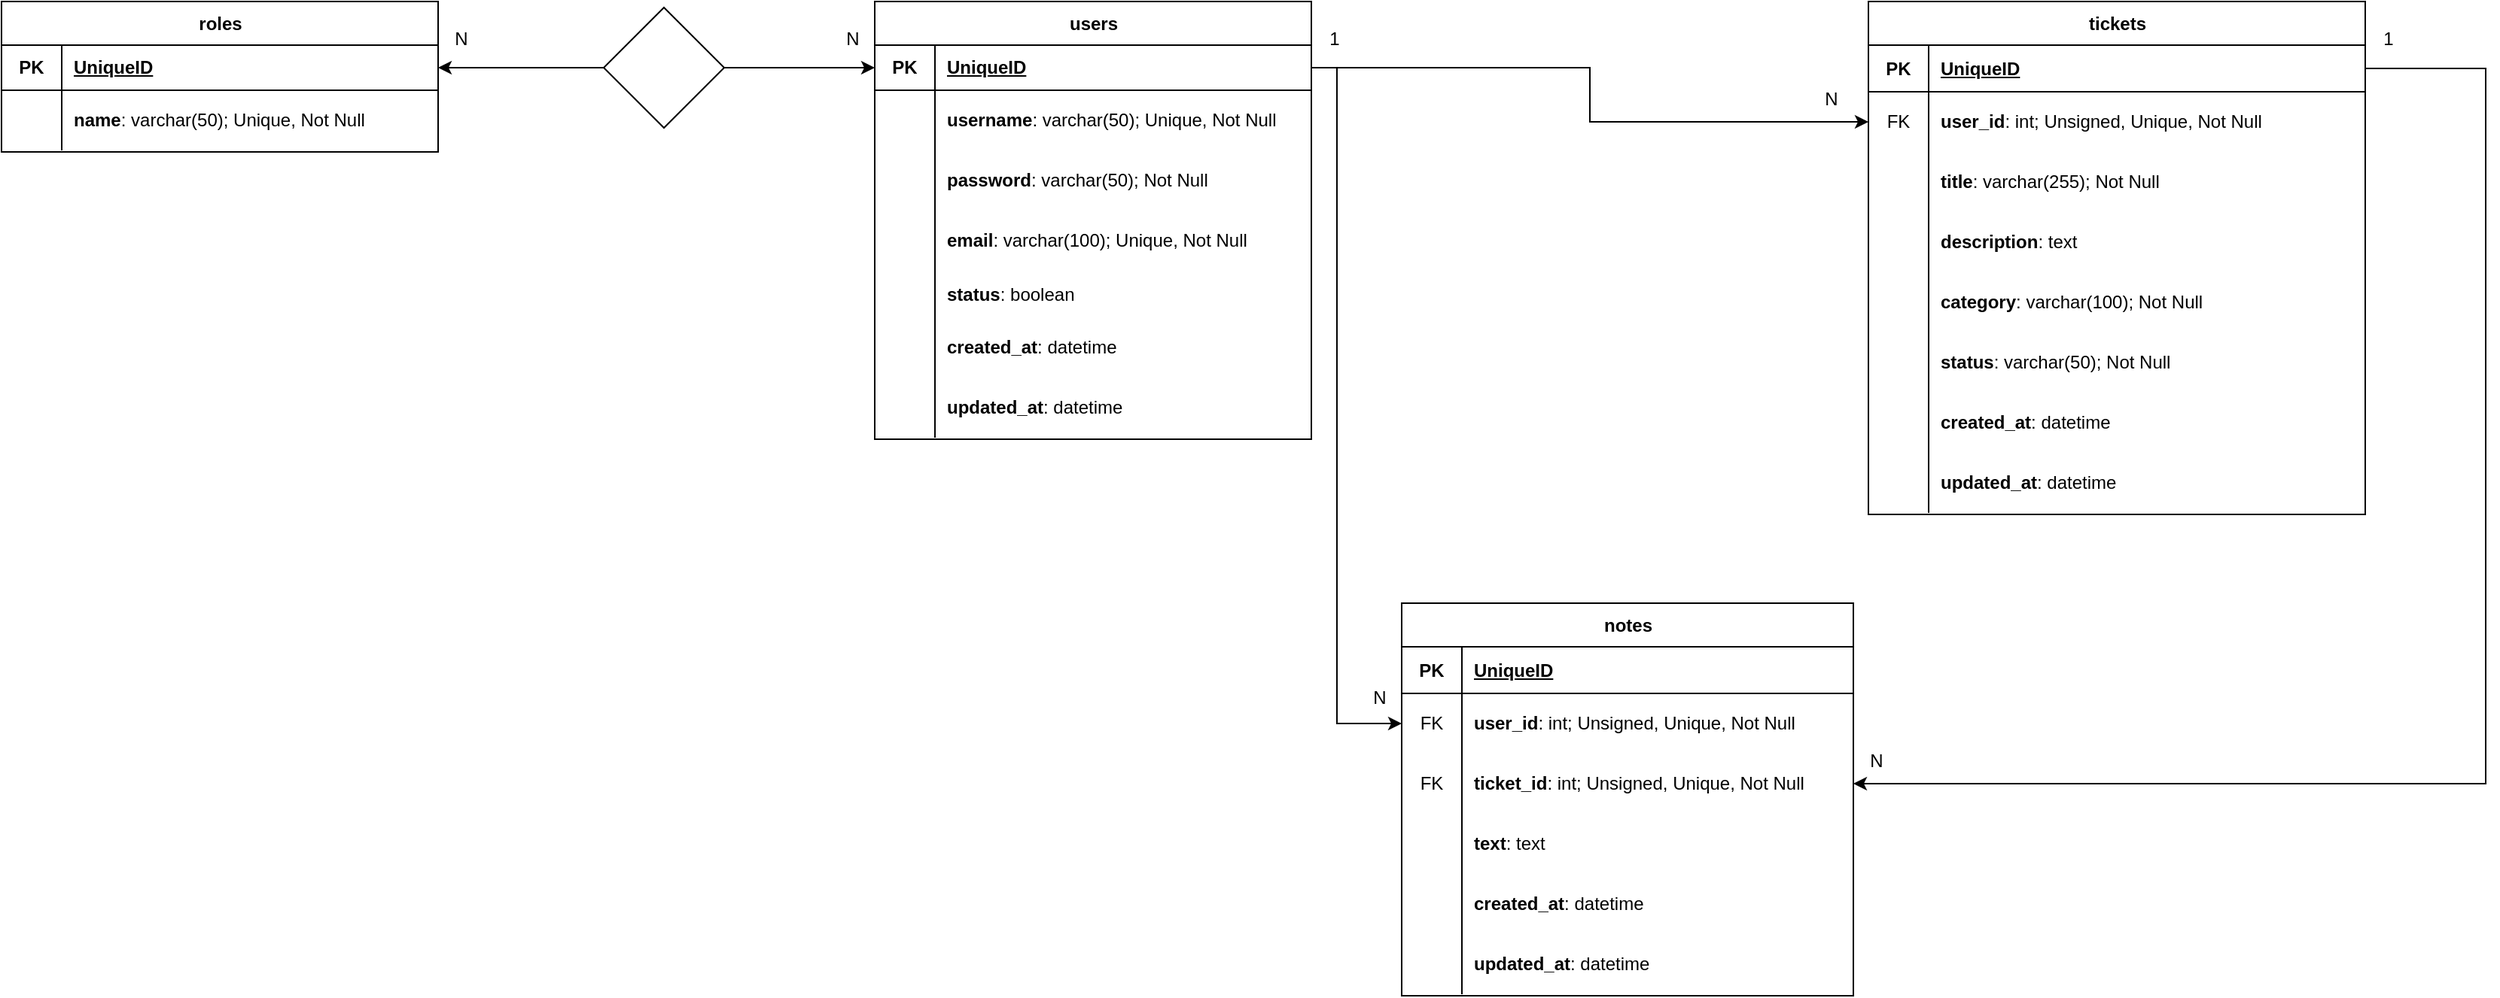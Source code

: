 <mxfile version="24.7.16">
  <diagram name="Pagina-1" id="aKcn8x8YRmhTOAxsy4Pp">
    <mxGraphModel dx="2117" dy="522" grid="1" gridSize="10" guides="1" tooltips="1" connect="1" arrows="1" fold="1" page="1" pageScale="1" pageWidth="827" pageHeight="1169" math="0" shadow="0">
      <root>
        <mxCell id="0" />
        <mxCell id="1" parent="0" />
        <mxCell id="Iv4Y6c-sv0pPElinfw1h-1" value="users" style="shape=table;startSize=29;container=1;collapsible=1;childLayout=tableLayout;fixedRows=1;rowLines=0;fontStyle=1;align=center;resizeLast=1;html=1;" parent="1" vertex="1">
          <mxGeometry x="140" y="160" width="290" height="291" as="geometry">
            <mxRectangle x="140" y="160" width="90" height="30" as="alternateBounds" />
          </mxGeometry>
        </mxCell>
        <mxCell id="Iv4Y6c-sv0pPElinfw1h-2" value="" style="shape=tableRow;horizontal=0;startSize=0;swimlaneHead=0;swimlaneBody=0;fillColor=none;collapsible=0;dropTarget=0;points=[[0,0.5],[1,0.5]];portConstraint=eastwest;top=0;left=0;right=0;bottom=1;" parent="Iv4Y6c-sv0pPElinfw1h-1" vertex="1">
          <mxGeometry y="29" width="290" height="30" as="geometry" />
        </mxCell>
        <mxCell id="Iv4Y6c-sv0pPElinfw1h-3" value="PK" style="shape=partialRectangle;connectable=0;fillColor=none;top=0;left=0;bottom=0;right=0;fontStyle=1;overflow=hidden;whiteSpace=wrap;html=1;" parent="Iv4Y6c-sv0pPElinfw1h-2" vertex="1">
          <mxGeometry width="40" height="30" as="geometry">
            <mxRectangle width="40" height="30" as="alternateBounds" />
          </mxGeometry>
        </mxCell>
        <mxCell id="Iv4Y6c-sv0pPElinfw1h-4" value="UniqueID" style="shape=partialRectangle;connectable=0;fillColor=none;top=0;left=0;bottom=0;right=0;align=left;spacingLeft=6;fontStyle=5;overflow=hidden;whiteSpace=wrap;html=1;" parent="Iv4Y6c-sv0pPElinfw1h-2" vertex="1">
          <mxGeometry x="40" width="250" height="30" as="geometry">
            <mxRectangle width="250" height="30" as="alternateBounds" />
          </mxGeometry>
        </mxCell>
        <mxCell id="Iv4Y6c-sv0pPElinfw1h-11" value="" style="shape=tableRow;horizontal=0;startSize=0;swimlaneHead=0;swimlaneBody=0;fillColor=none;collapsible=0;dropTarget=0;points=[[0,0.5],[1,0.5]];portConstraint=eastwest;top=0;left=0;right=0;bottom=0;" parent="Iv4Y6c-sv0pPElinfw1h-1" vertex="1">
          <mxGeometry y="59" width="290" height="40" as="geometry" />
        </mxCell>
        <mxCell id="Iv4Y6c-sv0pPElinfw1h-12" value="" style="shape=partialRectangle;connectable=0;fillColor=none;top=0;left=0;bottom=0;right=0;editable=1;overflow=hidden;whiteSpace=wrap;html=1;" parent="Iv4Y6c-sv0pPElinfw1h-11" vertex="1">
          <mxGeometry width="40" height="40" as="geometry">
            <mxRectangle width="40" height="40" as="alternateBounds" />
          </mxGeometry>
        </mxCell>
        <mxCell id="Iv4Y6c-sv0pPElinfw1h-13" value="&lt;b&gt;username&lt;/b&gt;: varchar(50); Unique, Not Null" style="shape=partialRectangle;connectable=0;fillColor=none;top=0;left=0;bottom=0;right=0;align=left;spacingLeft=6;overflow=hidden;whiteSpace=wrap;html=1;" parent="Iv4Y6c-sv0pPElinfw1h-11" vertex="1">
          <mxGeometry x="40" width="250" height="40" as="geometry">
            <mxRectangle width="250" height="40" as="alternateBounds" />
          </mxGeometry>
        </mxCell>
        <mxCell id="NXR6JBSU_rp42rxbyrZH-33" value="" style="shape=tableRow;horizontal=0;startSize=0;swimlaneHead=0;swimlaneBody=0;fillColor=none;collapsible=0;dropTarget=0;points=[[0,0.5],[1,0.5]];portConstraint=eastwest;top=0;left=0;right=0;bottom=0;" vertex="1" parent="Iv4Y6c-sv0pPElinfw1h-1">
          <mxGeometry y="99" width="290" height="40" as="geometry" />
        </mxCell>
        <mxCell id="NXR6JBSU_rp42rxbyrZH-34" value="" style="shape=partialRectangle;connectable=0;fillColor=none;top=0;left=0;bottom=0;right=0;editable=1;overflow=hidden;whiteSpace=wrap;html=1;" vertex="1" parent="NXR6JBSU_rp42rxbyrZH-33">
          <mxGeometry width="40" height="40" as="geometry">
            <mxRectangle width="40" height="40" as="alternateBounds" />
          </mxGeometry>
        </mxCell>
        <mxCell id="NXR6JBSU_rp42rxbyrZH-35" value="&lt;b&gt;password&lt;/b&gt;: varchar(50); Not Null&amp;nbsp; &amp;nbsp;" style="shape=partialRectangle;connectable=0;fillColor=none;top=0;left=0;bottom=0;right=0;align=left;spacingLeft=6;overflow=hidden;whiteSpace=wrap;html=1;" vertex="1" parent="NXR6JBSU_rp42rxbyrZH-33">
          <mxGeometry x="40" width="250" height="40" as="geometry">
            <mxRectangle width="250" height="40" as="alternateBounds" />
          </mxGeometry>
        </mxCell>
        <mxCell id="NXR6JBSU_rp42rxbyrZH-36" value="" style="shape=tableRow;horizontal=0;startSize=0;swimlaneHead=0;swimlaneBody=0;fillColor=none;collapsible=0;dropTarget=0;points=[[0,0.5],[1,0.5]];portConstraint=eastwest;top=0;left=0;right=0;bottom=0;" vertex="1" parent="Iv4Y6c-sv0pPElinfw1h-1">
          <mxGeometry y="139" width="290" height="40" as="geometry" />
        </mxCell>
        <mxCell id="NXR6JBSU_rp42rxbyrZH-37" value="" style="shape=partialRectangle;connectable=0;fillColor=none;top=0;left=0;bottom=0;right=0;editable=1;overflow=hidden;whiteSpace=wrap;html=1;" vertex="1" parent="NXR6JBSU_rp42rxbyrZH-36">
          <mxGeometry width="40" height="40" as="geometry">
            <mxRectangle width="40" height="40" as="alternateBounds" />
          </mxGeometry>
        </mxCell>
        <mxCell id="NXR6JBSU_rp42rxbyrZH-38" value="&lt;b&gt;email&lt;/b&gt;: varchar(100); Unique, Not Null&amp;nbsp; &amp;nbsp;" style="shape=partialRectangle;connectable=0;fillColor=none;top=0;left=0;bottom=0;right=0;align=left;spacingLeft=6;overflow=hidden;whiteSpace=wrap;html=1;" vertex="1" parent="NXR6JBSU_rp42rxbyrZH-36">
          <mxGeometry x="40" width="250" height="40" as="geometry">
            <mxRectangle width="250" height="40" as="alternateBounds" />
          </mxGeometry>
        </mxCell>
        <mxCell id="Iv4Y6c-sv0pPElinfw1h-14" value="" style="shape=tableRow;horizontal=0;startSize=0;swimlaneHead=0;swimlaneBody=0;fillColor=none;collapsible=0;dropTarget=0;points=[[0,0.5],[1,0.5]];portConstraint=eastwest;top=0;left=0;right=0;bottom=0;" parent="Iv4Y6c-sv0pPElinfw1h-1" vertex="1">
          <mxGeometry y="179" width="290" height="31" as="geometry" />
        </mxCell>
        <mxCell id="Iv4Y6c-sv0pPElinfw1h-15" value="" style="shape=partialRectangle;connectable=0;fillColor=none;top=0;left=0;bottom=0;right=0;editable=1;overflow=hidden;whiteSpace=wrap;html=1;" parent="Iv4Y6c-sv0pPElinfw1h-14" vertex="1">
          <mxGeometry width="40" height="31" as="geometry">
            <mxRectangle width="40" height="31" as="alternateBounds" />
          </mxGeometry>
        </mxCell>
        <mxCell id="Iv4Y6c-sv0pPElinfw1h-16" value="&lt;b&gt;status&lt;/b&gt;:&lt;b&gt;&amp;nbsp;&lt;/b&gt;boolean" style="shape=partialRectangle;connectable=0;fillColor=none;top=0;left=0;bottom=0;right=0;align=left;spacingLeft=6;overflow=hidden;whiteSpace=wrap;html=1;" parent="Iv4Y6c-sv0pPElinfw1h-14" vertex="1">
          <mxGeometry x="40" width="250" height="31" as="geometry">
            <mxRectangle width="250" height="31" as="alternateBounds" />
          </mxGeometry>
        </mxCell>
        <mxCell id="Iv4Y6c-sv0pPElinfw1h-17" value="" style="shape=tableRow;horizontal=0;startSize=0;swimlaneHead=0;swimlaneBody=0;fillColor=none;collapsible=0;dropTarget=0;points=[[0,0.5],[1,0.5]];portConstraint=eastwest;top=0;left=0;right=0;bottom=0;" parent="Iv4Y6c-sv0pPElinfw1h-1" vertex="1">
          <mxGeometry y="210" width="290" height="40" as="geometry" />
        </mxCell>
        <mxCell id="Iv4Y6c-sv0pPElinfw1h-18" value="" style="shape=partialRectangle;connectable=0;fillColor=none;top=0;left=0;bottom=0;right=0;editable=1;overflow=hidden;whiteSpace=wrap;html=1;" parent="Iv4Y6c-sv0pPElinfw1h-17" vertex="1">
          <mxGeometry width="40" height="40" as="geometry">
            <mxRectangle width="40" height="40" as="alternateBounds" />
          </mxGeometry>
        </mxCell>
        <mxCell id="Iv4Y6c-sv0pPElinfw1h-19" value="&lt;b&gt;created_at&lt;/b&gt;: datetime&amp;nbsp;&amp;nbsp;" style="shape=partialRectangle;connectable=0;fillColor=none;top=0;left=0;bottom=0;right=0;align=left;spacingLeft=6;overflow=hidden;whiteSpace=wrap;html=1;" parent="Iv4Y6c-sv0pPElinfw1h-17" vertex="1">
          <mxGeometry x="40" width="250" height="40" as="geometry">
            <mxRectangle width="250" height="40" as="alternateBounds" />
          </mxGeometry>
        </mxCell>
        <mxCell id="Iv4Y6c-sv0pPElinfw1h-20" value="" style="shape=tableRow;horizontal=0;startSize=0;swimlaneHead=0;swimlaneBody=0;fillColor=none;collapsible=0;dropTarget=0;points=[[0,0.5],[1,0.5]];portConstraint=eastwest;top=0;left=0;right=0;bottom=0;" parent="Iv4Y6c-sv0pPElinfw1h-1" vertex="1">
          <mxGeometry y="250" width="290" height="40" as="geometry" />
        </mxCell>
        <mxCell id="Iv4Y6c-sv0pPElinfw1h-21" value="" style="shape=partialRectangle;connectable=0;fillColor=none;top=0;left=0;bottom=0;right=0;editable=1;overflow=hidden;whiteSpace=wrap;html=1;" parent="Iv4Y6c-sv0pPElinfw1h-20" vertex="1">
          <mxGeometry width="40" height="40" as="geometry">
            <mxRectangle width="40" height="40" as="alternateBounds" />
          </mxGeometry>
        </mxCell>
        <mxCell id="Iv4Y6c-sv0pPElinfw1h-22" value="&lt;b&gt;updated_at&lt;/b&gt;: datetime&amp;nbsp; &amp;nbsp;" style="shape=partialRectangle;connectable=0;fillColor=none;top=0;left=0;bottom=0;right=0;align=left;spacingLeft=6;overflow=hidden;whiteSpace=wrap;html=1;" parent="Iv4Y6c-sv0pPElinfw1h-20" vertex="1">
          <mxGeometry x="40" width="250" height="40" as="geometry">
            <mxRectangle width="250" height="40" as="alternateBounds" />
          </mxGeometry>
        </mxCell>
        <mxCell id="Iv4Y6c-sv0pPElinfw1h-23" value="tickets" style="shape=table;startSize=29;container=1;collapsible=1;childLayout=tableLayout;fixedRows=1;rowLines=0;fontStyle=1;align=center;resizeLast=1;html=1;" parent="1" vertex="1">
          <mxGeometry x="800" y="160" width="330" height="341" as="geometry">
            <mxRectangle x="800" y="160" width="70" height="30" as="alternateBounds" />
          </mxGeometry>
        </mxCell>
        <mxCell id="Iv4Y6c-sv0pPElinfw1h-24" value="" style="shape=tableRow;horizontal=0;startSize=0;swimlaneHead=0;swimlaneBody=0;fillColor=none;collapsible=0;dropTarget=0;points=[[0,0.5],[1,0.5]];portConstraint=eastwest;top=0;left=0;right=0;bottom=1;" parent="Iv4Y6c-sv0pPElinfw1h-23" vertex="1">
          <mxGeometry y="29" width="330" height="31" as="geometry" />
        </mxCell>
        <mxCell id="Iv4Y6c-sv0pPElinfw1h-25" value="PK" style="shape=partialRectangle;connectable=0;fillColor=none;top=0;left=0;bottom=0;right=0;fontStyle=1;overflow=hidden;whiteSpace=wrap;html=1;" parent="Iv4Y6c-sv0pPElinfw1h-24" vertex="1">
          <mxGeometry width="40" height="31" as="geometry">
            <mxRectangle width="40" height="31" as="alternateBounds" />
          </mxGeometry>
        </mxCell>
        <mxCell id="Iv4Y6c-sv0pPElinfw1h-26" value="UniqueID" style="shape=partialRectangle;connectable=0;fillColor=none;top=0;left=0;bottom=0;right=0;align=left;spacingLeft=6;fontStyle=5;overflow=hidden;whiteSpace=wrap;html=1;" parent="Iv4Y6c-sv0pPElinfw1h-24" vertex="1">
          <mxGeometry x="40" width="290" height="31" as="geometry">
            <mxRectangle width="290" height="31" as="alternateBounds" />
          </mxGeometry>
        </mxCell>
        <mxCell id="Iv4Y6c-sv0pPElinfw1h-27" value="" style="shape=tableRow;horizontal=0;startSize=0;swimlaneHead=0;swimlaneBody=0;fillColor=none;collapsible=0;dropTarget=0;points=[[0,0.5],[1,0.5]];portConstraint=eastwest;top=0;left=0;right=0;bottom=0;" parent="Iv4Y6c-sv0pPElinfw1h-23" vertex="1">
          <mxGeometry y="60" width="330" height="40" as="geometry" />
        </mxCell>
        <mxCell id="Iv4Y6c-sv0pPElinfw1h-28" value="FK" style="shape=partialRectangle;connectable=0;fillColor=none;top=0;left=0;bottom=0;right=0;editable=1;overflow=hidden;whiteSpace=wrap;html=1;" parent="Iv4Y6c-sv0pPElinfw1h-27" vertex="1">
          <mxGeometry width="40" height="40" as="geometry">
            <mxRectangle width="40" height="40" as="alternateBounds" />
          </mxGeometry>
        </mxCell>
        <mxCell id="Iv4Y6c-sv0pPElinfw1h-29" value="&lt;b&gt;user_id&lt;/b&gt;: int; Unsigned, Unique, Not Null&lt;b&gt;&amp;nbsp;&lt;/b&gt;" style="shape=partialRectangle;connectable=0;fillColor=none;top=0;left=0;bottom=0;right=0;align=left;spacingLeft=6;overflow=hidden;whiteSpace=wrap;html=1;" parent="Iv4Y6c-sv0pPElinfw1h-27" vertex="1">
          <mxGeometry x="40" width="290" height="40" as="geometry">
            <mxRectangle width="290" height="40" as="alternateBounds" />
          </mxGeometry>
        </mxCell>
        <mxCell id="Iv4Y6c-sv0pPElinfw1h-30" value="" style="shape=tableRow;horizontal=0;startSize=0;swimlaneHead=0;swimlaneBody=0;fillColor=none;collapsible=0;dropTarget=0;points=[[0,0.5],[1,0.5]];portConstraint=eastwest;top=0;left=0;right=0;bottom=0;" parent="Iv4Y6c-sv0pPElinfw1h-23" vertex="1">
          <mxGeometry y="100" width="330" height="40" as="geometry" />
        </mxCell>
        <mxCell id="Iv4Y6c-sv0pPElinfw1h-31" value="" style="shape=partialRectangle;connectable=0;fillColor=none;top=0;left=0;bottom=0;right=0;editable=1;overflow=hidden;whiteSpace=wrap;html=1;" parent="Iv4Y6c-sv0pPElinfw1h-30" vertex="1">
          <mxGeometry width="40" height="40" as="geometry">
            <mxRectangle width="40" height="40" as="alternateBounds" />
          </mxGeometry>
        </mxCell>
        <mxCell id="Iv4Y6c-sv0pPElinfw1h-32" value="&lt;b&gt;title&lt;/b&gt;: varchar(255); Not Null&amp;nbsp; &amp;nbsp;" style="shape=partialRectangle;connectable=0;fillColor=none;top=0;left=0;bottom=0;right=0;align=left;spacingLeft=6;overflow=hidden;whiteSpace=wrap;html=1;" parent="Iv4Y6c-sv0pPElinfw1h-30" vertex="1">
          <mxGeometry x="40" width="290" height="40" as="geometry">
            <mxRectangle width="290" height="40" as="alternateBounds" />
          </mxGeometry>
        </mxCell>
        <mxCell id="Iv4Y6c-sv0pPElinfw1h-33" value="" style="shape=tableRow;horizontal=0;startSize=0;swimlaneHead=0;swimlaneBody=0;fillColor=none;collapsible=0;dropTarget=0;points=[[0,0.5],[1,0.5]];portConstraint=eastwest;top=0;left=0;right=0;bottom=0;" parent="Iv4Y6c-sv0pPElinfw1h-23" vertex="1">
          <mxGeometry y="140" width="330" height="40" as="geometry" />
        </mxCell>
        <mxCell id="Iv4Y6c-sv0pPElinfw1h-34" value="" style="shape=partialRectangle;connectable=0;fillColor=none;top=0;left=0;bottom=0;right=0;editable=1;overflow=hidden;whiteSpace=wrap;html=1;" parent="Iv4Y6c-sv0pPElinfw1h-33" vertex="1">
          <mxGeometry width="40" height="40" as="geometry">
            <mxRectangle width="40" height="40" as="alternateBounds" />
          </mxGeometry>
        </mxCell>
        <mxCell id="Iv4Y6c-sv0pPElinfw1h-35" value="&lt;b&gt;description&lt;/b&gt;: text&amp;nbsp; &amp;nbsp;" style="shape=partialRectangle;connectable=0;fillColor=none;top=0;left=0;bottom=0;right=0;align=left;spacingLeft=6;overflow=hidden;whiteSpace=wrap;html=1;" parent="Iv4Y6c-sv0pPElinfw1h-33" vertex="1">
          <mxGeometry x="40" width="290" height="40" as="geometry">
            <mxRectangle width="290" height="40" as="alternateBounds" />
          </mxGeometry>
        </mxCell>
        <mxCell id="dPApMcSVimy8-bqEIBp_-1" value="" style="shape=tableRow;horizontal=0;startSize=0;swimlaneHead=0;swimlaneBody=0;fillColor=none;collapsible=0;dropTarget=0;points=[[0,0.5],[1,0.5]];portConstraint=eastwest;top=0;left=0;right=0;bottom=0;" parent="Iv4Y6c-sv0pPElinfw1h-23" vertex="1">
          <mxGeometry y="180" width="330" height="40" as="geometry" />
        </mxCell>
        <mxCell id="dPApMcSVimy8-bqEIBp_-2" value="" style="shape=partialRectangle;connectable=0;fillColor=none;top=0;left=0;bottom=0;right=0;editable=1;overflow=hidden;whiteSpace=wrap;html=1;" parent="dPApMcSVimy8-bqEIBp_-1" vertex="1">
          <mxGeometry width="40" height="40" as="geometry">
            <mxRectangle width="40" height="40" as="alternateBounds" />
          </mxGeometry>
        </mxCell>
        <mxCell id="dPApMcSVimy8-bqEIBp_-3" value="&lt;b&gt;category&lt;/b&gt;: varchar(100); Not Null" style="shape=partialRectangle;connectable=0;fillColor=none;top=0;left=0;bottom=0;right=0;align=left;spacingLeft=6;overflow=hidden;whiteSpace=wrap;html=1;" parent="dPApMcSVimy8-bqEIBp_-1" vertex="1">
          <mxGeometry x="40" width="290" height="40" as="geometry">
            <mxRectangle width="290" height="40" as="alternateBounds" />
          </mxGeometry>
        </mxCell>
        <mxCell id="Iv4Y6c-sv0pPElinfw1h-36" value="" style="shape=tableRow;horizontal=0;startSize=0;swimlaneHead=0;swimlaneBody=0;fillColor=none;collapsible=0;dropTarget=0;points=[[0,0.5],[1,0.5]];portConstraint=eastwest;top=0;left=0;right=0;bottom=0;" parent="Iv4Y6c-sv0pPElinfw1h-23" vertex="1">
          <mxGeometry y="220" width="330" height="40" as="geometry" />
        </mxCell>
        <mxCell id="Iv4Y6c-sv0pPElinfw1h-37" value="" style="shape=partialRectangle;connectable=0;fillColor=none;top=0;left=0;bottom=0;right=0;editable=1;overflow=hidden;whiteSpace=wrap;html=1;" parent="Iv4Y6c-sv0pPElinfw1h-36" vertex="1">
          <mxGeometry width="40" height="40" as="geometry">
            <mxRectangle width="40" height="40" as="alternateBounds" />
          </mxGeometry>
        </mxCell>
        <mxCell id="Iv4Y6c-sv0pPElinfw1h-38" value="&lt;b&gt;status&lt;/b&gt;: varchar(50); Not Null&lt;b&gt;&amp;nbsp;&lt;/b&gt;" style="shape=partialRectangle;connectable=0;fillColor=none;top=0;left=0;bottom=0;right=0;align=left;spacingLeft=6;overflow=hidden;whiteSpace=wrap;html=1;" parent="Iv4Y6c-sv0pPElinfw1h-36" vertex="1">
          <mxGeometry x="40" width="290" height="40" as="geometry">
            <mxRectangle width="290" height="40" as="alternateBounds" />
          </mxGeometry>
        </mxCell>
        <mxCell id="Iv4Y6c-sv0pPElinfw1h-39" value="" style="shape=tableRow;horizontal=0;startSize=0;swimlaneHead=0;swimlaneBody=0;fillColor=none;collapsible=0;dropTarget=0;points=[[0,0.5],[1,0.5]];portConstraint=eastwest;top=0;left=0;right=0;bottom=0;" parent="Iv4Y6c-sv0pPElinfw1h-23" vertex="1">
          <mxGeometry y="260" width="330" height="40" as="geometry" />
        </mxCell>
        <mxCell id="Iv4Y6c-sv0pPElinfw1h-40" value="" style="shape=partialRectangle;connectable=0;fillColor=none;top=0;left=0;bottom=0;right=0;editable=1;overflow=hidden;whiteSpace=wrap;html=1;" parent="Iv4Y6c-sv0pPElinfw1h-39" vertex="1">
          <mxGeometry width="40" height="40" as="geometry">
            <mxRectangle width="40" height="40" as="alternateBounds" />
          </mxGeometry>
        </mxCell>
        <mxCell id="Iv4Y6c-sv0pPElinfw1h-41" value="&lt;b&gt;created_at&lt;/b&gt;: datetime&amp;nbsp;&amp;nbsp;" style="shape=partialRectangle;connectable=0;fillColor=none;top=0;left=0;bottom=0;right=0;align=left;spacingLeft=6;overflow=hidden;whiteSpace=wrap;html=1;" parent="Iv4Y6c-sv0pPElinfw1h-39" vertex="1">
          <mxGeometry x="40" width="290" height="40" as="geometry">
            <mxRectangle width="290" height="40" as="alternateBounds" />
          </mxGeometry>
        </mxCell>
        <mxCell id="Iv4Y6c-sv0pPElinfw1h-42" value="" style="shape=tableRow;horizontal=0;startSize=0;swimlaneHead=0;swimlaneBody=0;fillColor=none;collapsible=0;dropTarget=0;points=[[0,0.5],[1,0.5]];portConstraint=eastwest;top=0;left=0;right=0;bottom=0;" parent="Iv4Y6c-sv0pPElinfw1h-23" vertex="1">
          <mxGeometry y="300" width="330" height="40" as="geometry" />
        </mxCell>
        <mxCell id="Iv4Y6c-sv0pPElinfw1h-43" value="" style="shape=partialRectangle;connectable=0;fillColor=none;top=0;left=0;bottom=0;right=0;editable=1;overflow=hidden;whiteSpace=wrap;html=1;" parent="Iv4Y6c-sv0pPElinfw1h-42" vertex="1">
          <mxGeometry width="40" height="40" as="geometry">
            <mxRectangle width="40" height="40" as="alternateBounds" />
          </mxGeometry>
        </mxCell>
        <mxCell id="Iv4Y6c-sv0pPElinfw1h-44" value="&lt;b&gt;updated_at&lt;/b&gt;: datetime&amp;nbsp; &amp;nbsp;" style="shape=partialRectangle;connectable=0;fillColor=none;top=0;left=0;bottom=0;right=0;align=left;spacingLeft=6;overflow=hidden;whiteSpace=wrap;html=1;" parent="Iv4Y6c-sv0pPElinfw1h-42" vertex="1">
          <mxGeometry x="40" width="290" height="40" as="geometry">
            <mxRectangle width="290" height="40" as="alternateBounds" />
          </mxGeometry>
        </mxCell>
        <mxCell id="Iv4Y6c-sv0pPElinfw1h-48" style="edgeStyle=orthogonalEdgeStyle;rounded=0;orthogonalLoop=1;jettySize=auto;html=1;exitX=1;exitY=0.5;exitDx=0;exitDy=0;entryX=0;entryY=0.5;entryDx=0;entryDy=0;" parent="1" source="Iv4Y6c-sv0pPElinfw1h-2" target="Iv4Y6c-sv0pPElinfw1h-27" edge="1">
          <mxGeometry relative="1" as="geometry" />
        </mxCell>
        <mxCell id="Iv4Y6c-sv0pPElinfw1h-49" value="1" style="text;html=1;align=center;verticalAlign=middle;resizable=0;points=[];autosize=1;strokeColor=none;fillColor=none;" parent="1" vertex="1">
          <mxGeometry x="430" y="170" width="30" height="30" as="geometry" />
        </mxCell>
        <mxCell id="Iv4Y6c-sv0pPElinfw1h-50" value="N" style="text;html=1;align=center;verticalAlign=middle;resizable=0;points=[];autosize=1;strokeColor=none;fillColor=none;" parent="1" vertex="1">
          <mxGeometry x="760" y="210" width="30" height="30" as="geometry" />
        </mxCell>
        <mxCell id="Iv4Y6c-sv0pPElinfw1h-51" value="notes" style="shape=table;startSize=29;container=1;collapsible=1;childLayout=tableLayout;fixedRows=1;rowLines=0;fontStyle=1;align=center;resizeLast=1;html=1;" parent="1" vertex="1">
          <mxGeometry x="490" y="560" width="300" height="261" as="geometry">
            <mxRectangle x="470" y="560" width="70" height="30" as="alternateBounds" />
          </mxGeometry>
        </mxCell>
        <mxCell id="Iv4Y6c-sv0pPElinfw1h-52" value="" style="shape=tableRow;horizontal=0;startSize=0;swimlaneHead=0;swimlaneBody=0;fillColor=none;collapsible=0;dropTarget=0;points=[[0,0.5],[1,0.5]];portConstraint=eastwest;top=0;left=0;right=0;bottom=1;" parent="Iv4Y6c-sv0pPElinfw1h-51" vertex="1">
          <mxGeometry y="29" width="300" height="31" as="geometry" />
        </mxCell>
        <mxCell id="Iv4Y6c-sv0pPElinfw1h-53" value="PK" style="shape=partialRectangle;connectable=0;fillColor=none;top=0;left=0;bottom=0;right=0;fontStyle=1;overflow=hidden;whiteSpace=wrap;html=1;" parent="Iv4Y6c-sv0pPElinfw1h-52" vertex="1">
          <mxGeometry width="40" height="31" as="geometry">
            <mxRectangle width="40" height="31" as="alternateBounds" />
          </mxGeometry>
        </mxCell>
        <mxCell id="Iv4Y6c-sv0pPElinfw1h-54" value="UniqueID" style="shape=partialRectangle;connectable=0;fillColor=none;top=0;left=0;bottom=0;right=0;align=left;spacingLeft=6;fontStyle=5;overflow=hidden;whiteSpace=wrap;html=1;" parent="Iv4Y6c-sv0pPElinfw1h-52" vertex="1">
          <mxGeometry x="40" width="260" height="31" as="geometry">
            <mxRectangle width="260" height="31" as="alternateBounds" />
          </mxGeometry>
        </mxCell>
        <mxCell id="Iv4Y6c-sv0pPElinfw1h-55" value="" style="shape=tableRow;horizontal=0;startSize=0;swimlaneHead=0;swimlaneBody=0;fillColor=none;collapsible=0;dropTarget=0;points=[[0,0.5],[1,0.5]];portConstraint=eastwest;top=0;left=0;right=0;bottom=0;" parent="Iv4Y6c-sv0pPElinfw1h-51" vertex="1">
          <mxGeometry y="60" width="300" height="40" as="geometry" />
        </mxCell>
        <mxCell id="Iv4Y6c-sv0pPElinfw1h-56" value="FK" style="shape=partialRectangle;connectable=0;fillColor=none;top=0;left=0;bottom=0;right=0;editable=1;overflow=hidden;whiteSpace=wrap;html=1;" parent="Iv4Y6c-sv0pPElinfw1h-55" vertex="1">
          <mxGeometry width="40" height="40" as="geometry">
            <mxRectangle width="40" height="40" as="alternateBounds" />
          </mxGeometry>
        </mxCell>
        <mxCell id="Iv4Y6c-sv0pPElinfw1h-57" value="&lt;b&gt;user_id&lt;/b&gt;: int; Unsigned, Unique, Not Null&lt;b&gt;&amp;nbsp;&lt;/b&gt;" style="shape=partialRectangle;connectable=0;fillColor=none;top=0;left=0;bottom=0;right=0;align=left;spacingLeft=6;overflow=hidden;whiteSpace=wrap;html=1;" parent="Iv4Y6c-sv0pPElinfw1h-55" vertex="1">
          <mxGeometry x="40" width="260" height="40" as="geometry">
            <mxRectangle width="260" height="40" as="alternateBounds" />
          </mxGeometry>
        </mxCell>
        <mxCell id="dPApMcSVimy8-bqEIBp_-6" value="" style="shape=tableRow;horizontal=0;startSize=0;swimlaneHead=0;swimlaneBody=0;fillColor=none;collapsible=0;dropTarget=0;points=[[0,0.5],[1,0.5]];portConstraint=eastwest;top=0;left=0;right=0;bottom=0;" parent="Iv4Y6c-sv0pPElinfw1h-51" vertex="1">
          <mxGeometry y="100" width="300" height="40" as="geometry" />
        </mxCell>
        <mxCell id="dPApMcSVimy8-bqEIBp_-7" value="FK" style="shape=partialRectangle;connectable=0;fillColor=none;top=0;left=0;bottom=0;right=0;editable=1;overflow=hidden;whiteSpace=wrap;html=1;" parent="dPApMcSVimy8-bqEIBp_-6" vertex="1">
          <mxGeometry width="40" height="40" as="geometry">
            <mxRectangle width="40" height="40" as="alternateBounds" />
          </mxGeometry>
        </mxCell>
        <mxCell id="dPApMcSVimy8-bqEIBp_-8" value="&lt;b&gt;ticket_id&lt;/b&gt;: int; Unsigned, Unique, Not Null&lt;b&gt;&amp;nbsp;&lt;/b&gt;" style="shape=partialRectangle;connectable=0;fillColor=none;top=0;left=0;bottom=0;right=0;align=left;spacingLeft=6;overflow=hidden;whiteSpace=wrap;html=1;" parent="dPApMcSVimy8-bqEIBp_-6" vertex="1">
          <mxGeometry x="40" width="260" height="40" as="geometry">
            <mxRectangle width="260" height="40" as="alternateBounds" />
          </mxGeometry>
        </mxCell>
        <mxCell id="Iv4Y6c-sv0pPElinfw1h-61" value="" style="shape=tableRow;horizontal=0;startSize=0;swimlaneHead=0;swimlaneBody=0;fillColor=none;collapsible=0;dropTarget=0;points=[[0,0.5],[1,0.5]];portConstraint=eastwest;top=0;left=0;right=0;bottom=0;" parent="Iv4Y6c-sv0pPElinfw1h-51" vertex="1">
          <mxGeometry y="140" width="300" height="40" as="geometry" />
        </mxCell>
        <mxCell id="Iv4Y6c-sv0pPElinfw1h-62" value="" style="shape=partialRectangle;connectable=0;fillColor=none;top=0;left=0;bottom=0;right=0;editable=1;overflow=hidden;whiteSpace=wrap;html=1;" parent="Iv4Y6c-sv0pPElinfw1h-61" vertex="1">
          <mxGeometry width="40" height="40" as="geometry">
            <mxRectangle width="40" height="40" as="alternateBounds" />
          </mxGeometry>
        </mxCell>
        <mxCell id="Iv4Y6c-sv0pPElinfw1h-63" value="&lt;b&gt;text&lt;/b&gt;: text&amp;nbsp; &amp;nbsp;" style="shape=partialRectangle;connectable=0;fillColor=none;top=0;left=0;bottom=0;right=0;align=left;spacingLeft=6;overflow=hidden;whiteSpace=wrap;html=1;" parent="Iv4Y6c-sv0pPElinfw1h-61" vertex="1">
          <mxGeometry x="40" width="260" height="40" as="geometry">
            <mxRectangle width="260" height="40" as="alternateBounds" />
          </mxGeometry>
        </mxCell>
        <mxCell id="Iv4Y6c-sv0pPElinfw1h-64" value="" style="shape=tableRow;horizontal=0;startSize=0;swimlaneHead=0;swimlaneBody=0;fillColor=none;collapsible=0;dropTarget=0;points=[[0,0.5],[1,0.5]];portConstraint=eastwest;top=0;left=0;right=0;bottom=0;" parent="Iv4Y6c-sv0pPElinfw1h-51" vertex="1">
          <mxGeometry y="180" width="300" height="40" as="geometry" />
        </mxCell>
        <mxCell id="Iv4Y6c-sv0pPElinfw1h-65" value="" style="shape=partialRectangle;connectable=0;fillColor=none;top=0;left=0;bottom=0;right=0;editable=1;overflow=hidden;whiteSpace=wrap;html=1;" parent="Iv4Y6c-sv0pPElinfw1h-64" vertex="1">
          <mxGeometry width="40" height="40" as="geometry">
            <mxRectangle width="40" height="40" as="alternateBounds" />
          </mxGeometry>
        </mxCell>
        <mxCell id="Iv4Y6c-sv0pPElinfw1h-66" value="&lt;b&gt;created_at&lt;/b&gt;: datetime&lt;b&gt;&amp;nbsp;&amp;nbsp;&lt;/b&gt;" style="shape=partialRectangle;connectable=0;fillColor=none;top=0;left=0;bottom=0;right=0;align=left;spacingLeft=6;overflow=hidden;whiteSpace=wrap;html=1;" parent="Iv4Y6c-sv0pPElinfw1h-64" vertex="1">
          <mxGeometry x="40" width="260" height="40" as="geometry">
            <mxRectangle width="260" height="40" as="alternateBounds" />
          </mxGeometry>
        </mxCell>
        <mxCell id="Iv4Y6c-sv0pPElinfw1h-67" value="" style="shape=tableRow;horizontal=0;startSize=0;swimlaneHead=0;swimlaneBody=0;fillColor=none;collapsible=0;dropTarget=0;points=[[0,0.5],[1,0.5]];portConstraint=eastwest;top=0;left=0;right=0;bottom=0;" parent="Iv4Y6c-sv0pPElinfw1h-51" vertex="1">
          <mxGeometry y="220" width="300" height="40" as="geometry" />
        </mxCell>
        <mxCell id="Iv4Y6c-sv0pPElinfw1h-68" value="" style="shape=partialRectangle;connectable=0;fillColor=none;top=0;left=0;bottom=0;right=0;editable=1;overflow=hidden;whiteSpace=wrap;html=1;" parent="Iv4Y6c-sv0pPElinfw1h-67" vertex="1">
          <mxGeometry width="40" height="40" as="geometry">
            <mxRectangle width="40" height="40" as="alternateBounds" />
          </mxGeometry>
        </mxCell>
        <mxCell id="Iv4Y6c-sv0pPElinfw1h-69" value="&lt;b&gt;updated_at&lt;/b&gt;: datetime&amp;nbsp;&amp;nbsp;" style="shape=partialRectangle;connectable=0;fillColor=none;top=0;left=0;bottom=0;right=0;align=left;spacingLeft=6;overflow=hidden;whiteSpace=wrap;html=1;" parent="Iv4Y6c-sv0pPElinfw1h-67" vertex="1">
          <mxGeometry x="40" width="260" height="40" as="geometry">
            <mxRectangle width="260" height="40" as="alternateBounds" />
          </mxGeometry>
        </mxCell>
        <mxCell id="Iv4Y6c-sv0pPElinfw1h-82" style="edgeStyle=orthogonalEdgeStyle;rounded=0;orthogonalLoop=1;jettySize=auto;html=1;entryX=0;entryY=0.5;entryDx=0;entryDy=0;" parent="1" source="Iv4Y6c-sv0pPElinfw1h-2" target="Iv4Y6c-sv0pPElinfw1h-55" edge="1">
          <mxGeometry relative="1" as="geometry">
            <Array as="points">
              <mxPoint x="447" y="204" />
              <mxPoint x="447" y="640" />
            </Array>
          </mxGeometry>
        </mxCell>
        <mxCell id="Iv4Y6c-sv0pPElinfw1h-85" value="N" style="text;html=1;align=center;verticalAlign=middle;resizable=0;points=[];autosize=1;strokeColor=none;fillColor=none;" parent="1" vertex="1">
          <mxGeometry x="460" y="608" width="30" height="30" as="geometry" />
        </mxCell>
        <mxCell id="Iv4Y6c-sv0pPElinfw1h-88" value="1" style="text;html=1;align=center;verticalAlign=middle;resizable=0;points=[];autosize=1;strokeColor=none;fillColor=none;" parent="1" vertex="1">
          <mxGeometry x="1130" y="170" width="30" height="30" as="geometry" />
        </mxCell>
        <mxCell id="Iv4Y6c-sv0pPElinfw1h-89" value="N" style="text;html=1;align=center;verticalAlign=middle;resizable=0;points=[];autosize=1;strokeColor=none;fillColor=none;" parent="1" vertex="1">
          <mxGeometry x="790" y="650" width="30" height="30" as="geometry" />
        </mxCell>
        <mxCell id="Iv4Y6c-sv0pPElinfw1h-112" value="roles" style="shape=table;startSize=29;container=1;collapsible=1;childLayout=tableLayout;fixedRows=1;rowLines=0;fontStyle=1;align=center;resizeLast=1;html=1;" parent="1" vertex="1">
          <mxGeometry x="-440" y="160" width="290" height="100" as="geometry">
            <mxRectangle x="250" y="-110" width="70" height="30" as="alternateBounds" />
          </mxGeometry>
        </mxCell>
        <mxCell id="Iv4Y6c-sv0pPElinfw1h-113" value="" style="shape=tableRow;horizontal=0;startSize=0;swimlaneHead=0;swimlaneBody=0;fillColor=none;collapsible=0;dropTarget=0;points=[[0,0.5],[1,0.5]];portConstraint=eastwest;top=0;left=0;right=0;bottom=1;" parent="Iv4Y6c-sv0pPElinfw1h-112" vertex="1">
          <mxGeometry y="29" width="290" height="30" as="geometry" />
        </mxCell>
        <mxCell id="Iv4Y6c-sv0pPElinfw1h-114" value="PK" style="shape=partialRectangle;connectable=0;fillColor=none;top=0;left=0;bottom=0;right=0;fontStyle=1;overflow=hidden;whiteSpace=wrap;html=1;" parent="Iv4Y6c-sv0pPElinfw1h-113" vertex="1">
          <mxGeometry width="40" height="30" as="geometry">
            <mxRectangle width="40" height="30" as="alternateBounds" />
          </mxGeometry>
        </mxCell>
        <mxCell id="Iv4Y6c-sv0pPElinfw1h-115" value="UniqueID" style="shape=partialRectangle;connectable=0;fillColor=none;top=0;left=0;bottom=0;right=0;align=left;spacingLeft=6;fontStyle=5;overflow=hidden;whiteSpace=wrap;html=1;" parent="Iv4Y6c-sv0pPElinfw1h-113" vertex="1">
          <mxGeometry x="40" width="250" height="30" as="geometry">
            <mxRectangle width="250" height="30" as="alternateBounds" />
          </mxGeometry>
        </mxCell>
        <mxCell id="Iv4Y6c-sv0pPElinfw1h-116" value="" style="shape=tableRow;horizontal=0;startSize=0;swimlaneHead=0;swimlaneBody=0;fillColor=none;collapsible=0;dropTarget=0;points=[[0,0.5],[1,0.5]];portConstraint=eastwest;top=0;left=0;right=0;bottom=0;" parent="Iv4Y6c-sv0pPElinfw1h-112" vertex="1">
          <mxGeometry y="59" width="290" height="40" as="geometry" />
        </mxCell>
        <mxCell id="Iv4Y6c-sv0pPElinfw1h-117" value="" style="shape=partialRectangle;connectable=0;fillColor=none;top=0;left=0;bottom=0;right=0;editable=1;overflow=hidden;whiteSpace=wrap;html=1;" parent="Iv4Y6c-sv0pPElinfw1h-116" vertex="1">
          <mxGeometry width="40" height="40" as="geometry">
            <mxRectangle width="40" height="40" as="alternateBounds" />
          </mxGeometry>
        </mxCell>
        <mxCell id="Iv4Y6c-sv0pPElinfw1h-118" value="&lt;b&gt;name&lt;/b&gt;: varchar(50); Unique, Not Null&amp;nbsp; &amp;nbsp;" style="shape=partialRectangle;connectable=0;fillColor=none;top=0;left=0;bottom=0;right=0;align=left;spacingLeft=6;overflow=hidden;whiteSpace=wrap;html=1;" parent="Iv4Y6c-sv0pPElinfw1h-116" vertex="1">
          <mxGeometry x="40" width="250" height="40" as="geometry">
            <mxRectangle width="250" height="40" as="alternateBounds" />
          </mxGeometry>
        </mxCell>
        <mxCell id="dPApMcSVimy8-bqEIBp_-9" style="edgeStyle=orthogonalEdgeStyle;rounded=0;orthogonalLoop=1;jettySize=auto;html=1;entryX=1;entryY=0.5;entryDx=0;entryDy=0;" parent="1" source="Iv4Y6c-sv0pPElinfw1h-24" target="dPApMcSVimy8-bqEIBp_-6" edge="1">
          <mxGeometry relative="1" as="geometry">
            <Array as="points">
              <mxPoint x="1210" y="205" />
              <mxPoint x="1210" y="680" />
            </Array>
          </mxGeometry>
        </mxCell>
        <mxCell id="NXR6JBSU_rp42rxbyrZH-49" value="N" style="text;html=1;align=center;verticalAlign=middle;resizable=0;points=[];autosize=1;strokeColor=none;fillColor=none;" vertex="1" parent="1">
          <mxGeometry x="110" y="170" width="30" height="30" as="geometry" />
        </mxCell>
        <mxCell id="NXR6JBSU_rp42rxbyrZH-55" style="edgeStyle=orthogonalEdgeStyle;rounded=0;orthogonalLoop=1;jettySize=auto;html=1;entryX=0;entryY=0.5;entryDx=0;entryDy=0;" edge="1" parent="1" source="NXR6JBSU_rp42rxbyrZH-54" target="Iv4Y6c-sv0pPElinfw1h-2">
          <mxGeometry relative="1" as="geometry" />
        </mxCell>
        <mxCell id="NXR6JBSU_rp42rxbyrZH-56" style="edgeStyle=orthogonalEdgeStyle;rounded=0;orthogonalLoop=1;jettySize=auto;html=1;entryX=1;entryY=0.5;entryDx=0;entryDy=0;" edge="1" parent="1" source="NXR6JBSU_rp42rxbyrZH-54" target="Iv4Y6c-sv0pPElinfw1h-113">
          <mxGeometry relative="1" as="geometry" />
        </mxCell>
        <mxCell id="NXR6JBSU_rp42rxbyrZH-54" value="" style="rhombus;whiteSpace=wrap;html=1;" vertex="1" parent="1">
          <mxGeometry x="-40" y="164" width="80" height="80" as="geometry" />
        </mxCell>
        <mxCell id="NXR6JBSU_rp42rxbyrZH-57" value="N" style="text;html=1;align=center;verticalAlign=middle;resizable=0;points=[];autosize=1;strokeColor=none;fillColor=none;" vertex="1" parent="1">
          <mxGeometry x="-150" y="170" width="30" height="30" as="geometry" />
        </mxCell>
      </root>
    </mxGraphModel>
  </diagram>
</mxfile>
